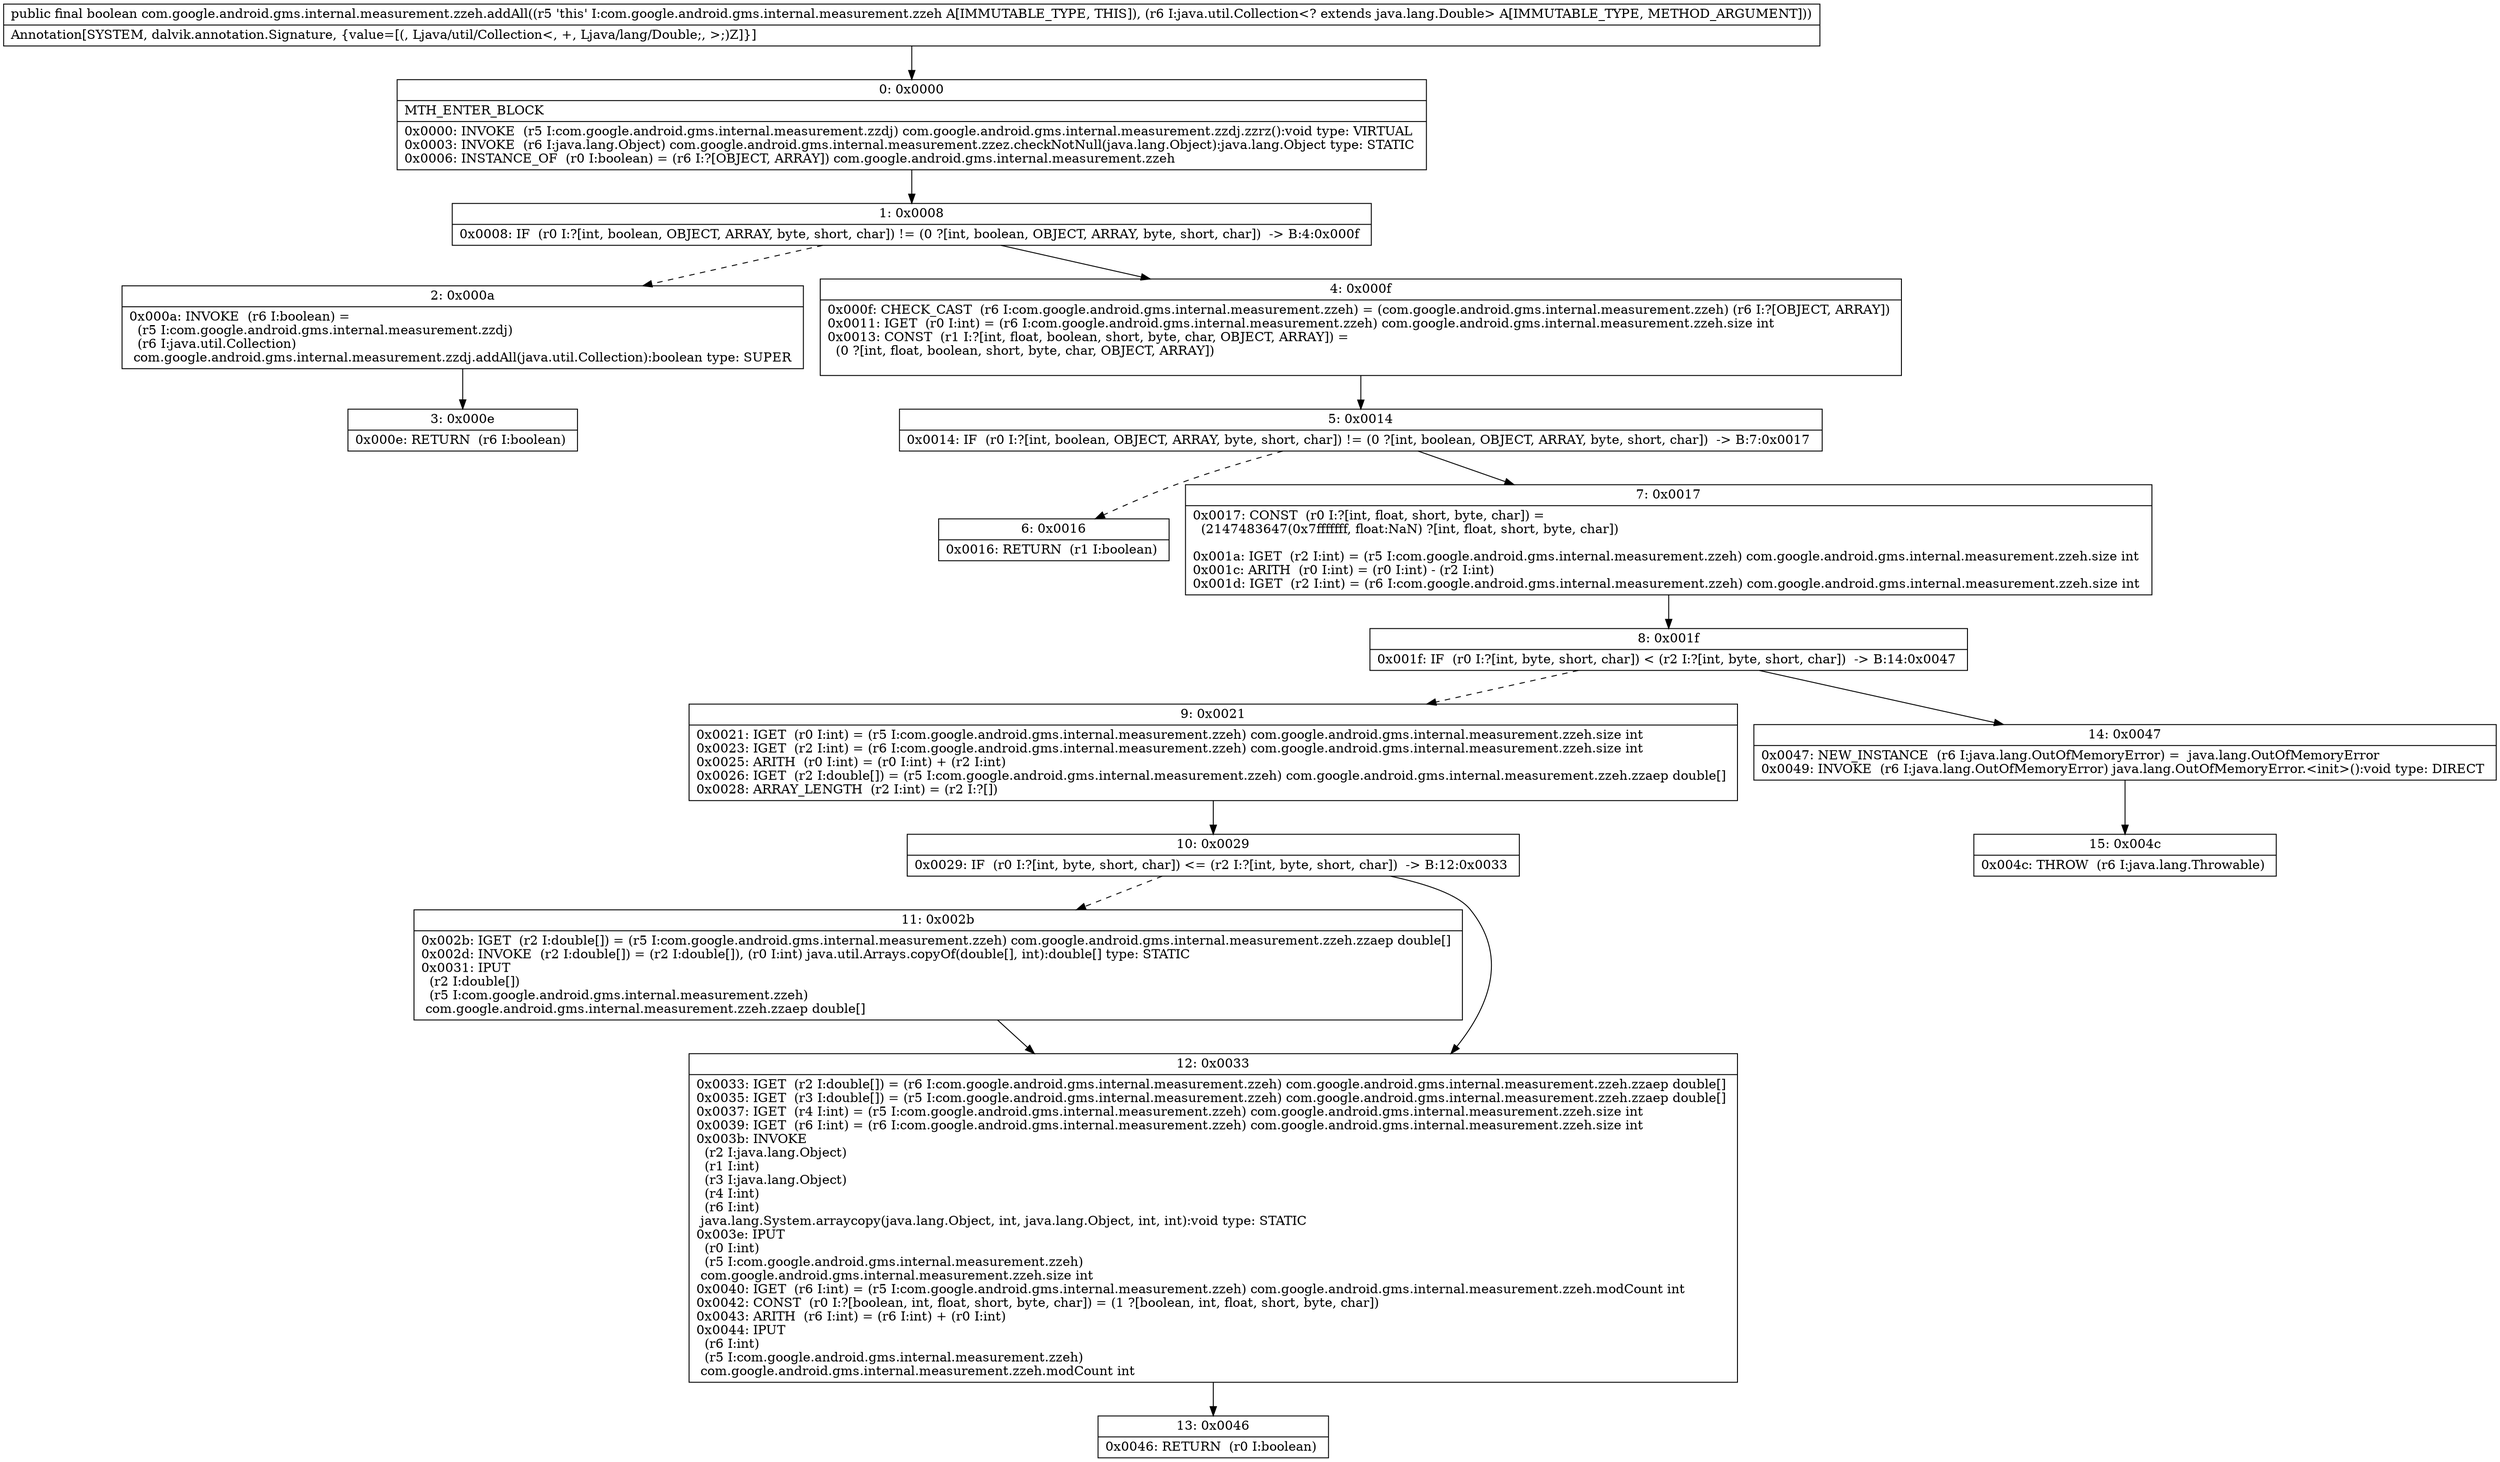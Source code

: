 digraph "CFG forcom.google.android.gms.internal.measurement.zzeh.addAll(Ljava\/util\/Collection;)Z" {
Node_0 [shape=record,label="{0\:\ 0x0000|MTH_ENTER_BLOCK\l|0x0000: INVOKE  (r5 I:com.google.android.gms.internal.measurement.zzdj) com.google.android.gms.internal.measurement.zzdj.zzrz():void type: VIRTUAL \l0x0003: INVOKE  (r6 I:java.lang.Object) com.google.android.gms.internal.measurement.zzez.checkNotNull(java.lang.Object):java.lang.Object type: STATIC \l0x0006: INSTANCE_OF  (r0 I:boolean) = (r6 I:?[OBJECT, ARRAY]) com.google.android.gms.internal.measurement.zzeh \l}"];
Node_1 [shape=record,label="{1\:\ 0x0008|0x0008: IF  (r0 I:?[int, boolean, OBJECT, ARRAY, byte, short, char]) != (0 ?[int, boolean, OBJECT, ARRAY, byte, short, char])  \-\> B:4:0x000f \l}"];
Node_2 [shape=record,label="{2\:\ 0x000a|0x000a: INVOKE  (r6 I:boolean) = \l  (r5 I:com.google.android.gms.internal.measurement.zzdj)\l  (r6 I:java.util.Collection)\l com.google.android.gms.internal.measurement.zzdj.addAll(java.util.Collection):boolean type: SUPER \l}"];
Node_3 [shape=record,label="{3\:\ 0x000e|0x000e: RETURN  (r6 I:boolean) \l}"];
Node_4 [shape=record,label="{4\:\ 0x000f|0x000f: CHECK_CAST  (r6 I:com.google.android.gms.internal.measurement.zzeh) = (com.google.android.gms.internal.measurement.zzeh) (r6 I:?[OBJECT, ARRAY]) \l0x0011: IGET  (r0 I:int) = (r6 I:com.google.android.gms.internal.measurement.zzeh) com.google.android.gms.internal.measurement.zzeh.size int \l0x0013: CONST  (r1 I:?[int, float, boolean, short, byte, char, OBJECT, ARRAY]) = \l  (0 ?[int, float, boolean, short, byte, char, OBJECT, ARRAY])\l \l}"];
Node_5 [shape=record,label="{5\:\ 0x0014|0x0014: IF  (r0 I:?[int, boolean, OBJECT, ARRAY, byte, short, char]) != (0 ?[int, boolean, OBJECT, ARRAY, byte, short, char])  \-\> B:7:0x0017 \l}"];
Node_6 [shape=record,label="{6\:\ 0x0016|0x0016: RETURN  (r1 I:boolean) \l}"];
Node_7 [shape=record,label="{7\:\ 0x0017|0x0017: CONST  (r0 I:?[int, float, short, byte, char]) = \l  (2147483647(0x7fffffff, float:NaN) ?[int, float, short, byte, char])\l \l0x001a: IGET  (r2 I:int) = (r5 I:com.google.android.gms.internal.measurement.zzeh) com.google.android.gms.internal.measurement.zzeh.size int \l0x001c: ARITH  (r0 I:int) = (r0 I:int) \- (r2 I:int) \l0x001d: IGET  (r2 I:int) = (r6 I:com.google.android.gms.internal.measurement.zzeh) com.google.android.gms.internal.measurement.zzeh.size int \l}"];
Node_8 [shape=record,label="{8\:\ 0x001f|0x001f: IF  (r0 I:?[int, byte, short, char]) \< (r2 I:?[int, byte, short, char])  \-\> B:14:0x0047 \l}"];
Node_9 [shape=record,label="{9\:\ 0x0021|0x0021: IGET  (r0 I:int) = (r5 I:com.google.android.gms.internal.measurement.zzeh) com.google.android.gms.internal.measurement.zzeh.size int \l0x0023: IGET  (r2 I:int) = (r6 I:com.google.android.gms.internal.measurement.zzeh) com.google.android.gms.internal.measurement.zzeh.size int \l0x0025: ARITH  (r0 I:int) = (r0 I:int) + (r2 I:int) \l0x0026: IGET  (r2 I:double[]) = (r5 I:com.google.android.gms.internal.measurement.zzeh) com.google.android.gms.internal.measurement.zzeh.zzaep double[] \l0x0028: ARRAY_LENGTH  (r2 I:int) = (r2 I:?[]) \l}"];
Node_10 [shape=record,label="{10\:\ 0x0029|0x0029: IF  (r0 I:?[int, byte, short, char]) \<= (r2 I:?[int, byte, short, char])  \-\> B:12:0x0033 \l}"];
Node_11 [shape=record,label="{11\:\ 0x002b|0x002b: IGET  (r2 I:double[]) = (r5 I:com.google.android.gms.internal.measurement.zzeh) com.google.android.gms.internal.measurement.zzeh.zzaep double[] \l0x002d: INVOKE  (r2 I:double[]) = (r2 I:double[]), (r0 I:int) java.util.Arrays.copyOf(double[], int):double[] type: STATIC \l0x0031: IPUT  \l  (r2 I:double[])\l  (r5 I:com.google.android.gms.internal.measurement.zzeh)\l com.google.android.gms.internal.measurement.zzeh.zzaep double[] \l}"];
Node_12 [shape=record,label="{12\:\ 0x0033|0x0033: IGET  (r2 I:double[]) = (r6 I:com.google.android.gms.internal.measurement.zzeh) com.google.android.gms.internal.measurement.zzeh.zzaep double[] \l0x0035: IGET  (r3 I:double[]) = (r5 I:com.google.android.gms.internal.measurement.zzeh) com.google.android.gms.internal.measurement.zzeh.zzaep double[] \l0x0037: IGET  (r4 I:int) = (r5 I:com.google.android.gms.internal.measurement.zzeh) com.google.android.gms.internal.measurement.zzeh.size int \l0x0039: IGET  (r6 I:int) = (r6 I:com.google.android.gms.internal.measurement.zzeh) com.google.android.gms.internal.measurement.zzeh.size int \l0x003b: INVOKE  \l  (r2 I:java.lang.Object)\l  (r1 I:int)\l  (r3 I:java.lang.Object)\l  (r4 I:int)\l  (r6 I:int)\l java.lang.System.arraycopy(java.lang.Object, int, java.lang.Object, int, int):void type: STATIC \l0x003e: IPUT  \l  (r0 I:int)\l  (r5 I:com.google.android.gms.internal.measurement.zzeh)\l com.google.android.gms.internal.measurement.zzeh.size int \l0x0040: IGET  (r6 I:int) = (r5 I:com.google.android.gms.internal.measurement.zzeh) com.google.android.gms.internal.measurement.zzeh.modCount int \l0x0042: CONST  (r0 I:?[boolean, int, float, short, byte, char]) = (1 ?[boolean, int, float, short, byte, char]) \l0x0043: ARITH  (r6 I:int) = (r6 I:int) + (r0 I:int) \l0x0044: IPUT  \l  (r6 I:int)\l  (r5 I:com.google.android.gms.internal.measurement.zzeh)\l com.google.android.gms.internal.measurement.zzeh.modCount int \l}"];
Node_13 [shape=record,label="{13\:\ 0x0046|0x0046: RETURN  (r0 I:boolean) \l}"];
Node_14 [shape=record,label="{14\:\ 0x0047|0x0047: NEW_INSTANCE  (r6 I:java.lang.OutOfMemoryError) =  java.lang.OutOfMemoryError \l0x0049: INVOKE  (r6 I:java.lang.OutOfMemoryError) java.lang.OutOfMemoryError.\<init\>():void type: DIRECT \l}"];
Node_15 [shape=record,label="{15\:\ 0x004c|0x004c: THROW  (r6 I:java.lang.Throwable) \l}"];
MethodNode[shape=record,label="{public final boolean com.google.android.gms.internal.measurement.zzeh.addAll((r5 'this' I:com.google.android.gms.internal.measurement.zzeh A[IMMUTABLE_TYPE, THIS]), (r6 I:java.util.Collection\<? extends java.lang.Double\> A[IMMUTABLE_TYPE, METHOD_ARGUMENT]))  | Annotation[SYSTEM, dalvik.annotation.Signature, \{value=[(, Ljava\/util\/Collection\<, +, Ljava\/lang\/Double;, \>;)Z]\}]\l}"];
MethodNode -> Node_0;
Node_0 -> Node_1;
Node_1 -> Node_2[style=dashed];
Node_1 -> Node_4;
Node_2 -> Node_3;
Node_4 -> Node_5;
Node_5 -> Node_6[style=dashed];
Node_5 -> Node_7;
Node_7 -> Node_8;
Node_8 -> Node_9[style=dashed];
Node_8 -> Node_14;
Node_9 -> Node_10;
Node_10 -> Node_11[style=dashed];
Node_10 -> Node_12;
Node_11 -> Node_12;
Node_12 -> Node_13;
Node_14 -> Node_15;
}


